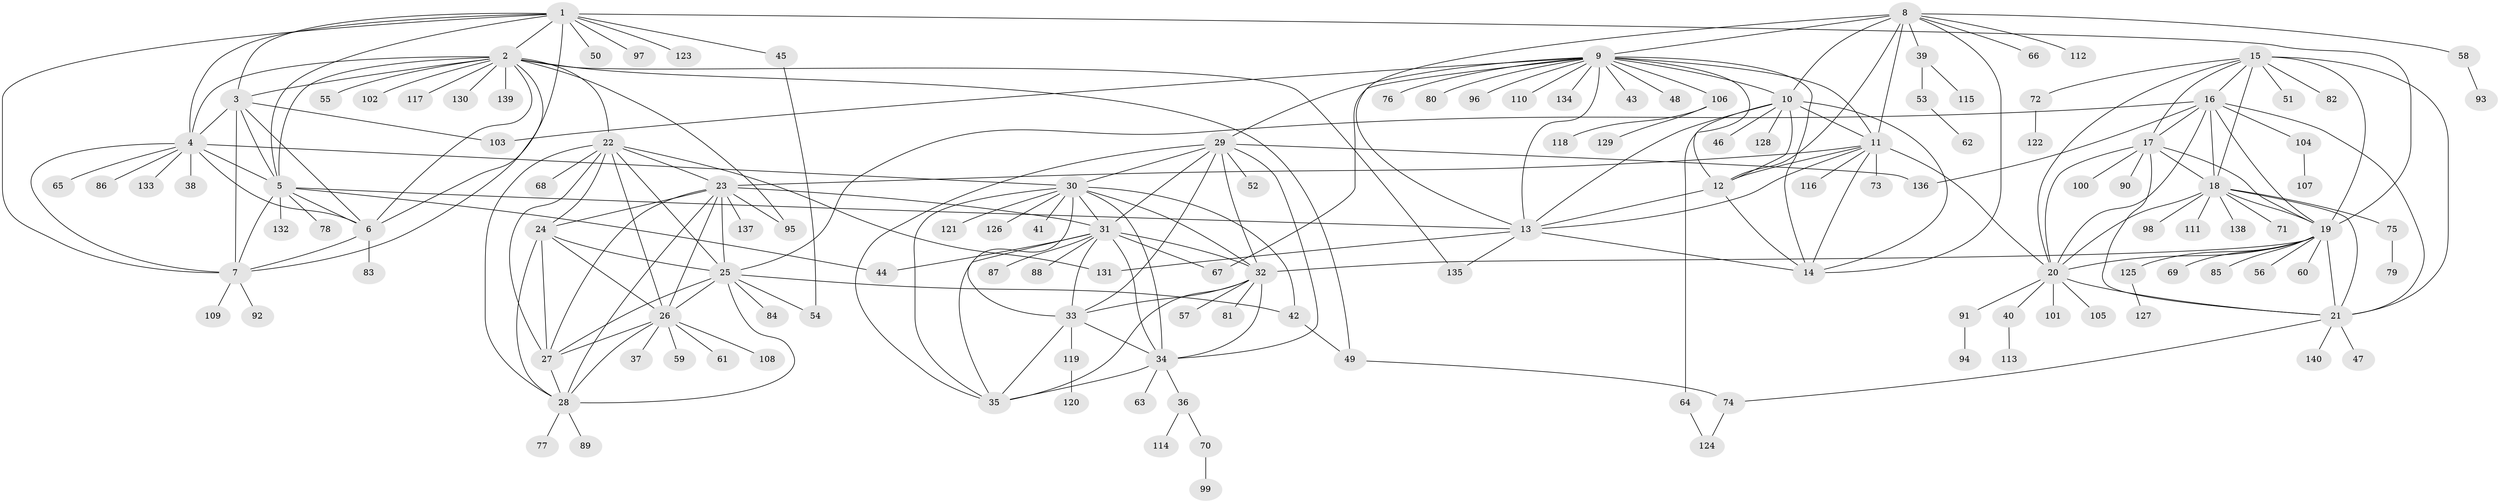 // Generated by graph-tools (version 1.1) at 2025/02/03/09/25 03:02:40]
// undirected, 140 vertices, 232 edges
graph export_dot {
graph [start="1"]
  node [color=gray90,style=filled];
  1;
  2;
  3;
  4;
  5;
  6;
  7;
  8;
  9;
  10;
  11;
  12;
  13;
  14;
  15;
  16;
  17;
  18;
  19;
  20;
  21;
  22;
  23;
  24;
  25;
  26;
  27;
  28;
  29;
  30;
  31;
  32;
  33;
  34;
  35;
  36;
  37;
  38;
  39;
  40;
  41;
  42;
  43;
  44;
  45;
  46;
  47;
  48;
  49;
  50;
  51;
  52;
  53;
  54;
  55;
  56;
  57;
  58;
  59;
  60;
  61;
  62;
  63;
  64;
  65;
  66;
  67;
  68;
  69;
  70;
  71;
  72;
  73;
  74;
  75;
  76;
  77;
  78;
  79;
  80;
  81;
  82;
  83;
  84;
  85;
  86;
  87;
  88;
  89;
  90;
  91;
  92;
  93;
  94;
  95;
  96;
  97;
  98;
  99;
  100;
  101;
  102;
  103;
  104;
  105;
  106;
  107;
  108;
  109;
  110;
  111;
  112;
  113;
  114;
  115;
  116;
  117;
  118;
  119;
  120;
  121;
  122;
  123;
  124;
  125;
  126;
  127;
  128;
  129;
  130;
  131;
  132;
  133;
  134;
  135;
  136;
  137;
  138;
  139;
  140;
  1 -- 2;
  1 -- 3;
  1 -- 4;
  1 -- 5;
  1 -- 6;
  1 -- 7;
  1 -- 19;
  1 -- 45;
  1 -- 50;
  1 -- 97;
  1 -- 123;
  2 -- 3;
  2 -- 4;
  2 -- 5;
  2 -- 6;
  2 -- 7;
  2 -- 22;
  2 -- 49;
  2 -- 55;
  2 -- 95;
  2 -- 102;
  2 -- 117;
  2 -- 130;
  2 -- 135;
  2 -- 139;
  3 -- 4;
  3 -- 5;
  3 -- 6;
  3 -- 7;
  3 -- 103;
  4 -- 5;
  4 -- 6;
  4 -- 7;
  4 -- 30;
  4 -- 38;
  4 -- 65;
  4 -- 86;
  4 -- 133;
  5 -- 6;
  5 -- 7;
  5 -- 13;
  5 -- 44;
  5 -- 78;
  5 -- 132;
  6 -- 7;
  6 -- 83;
  7 -- 92;
  7 -- 109;
  8 -- 9;
  8 -- 10;
  8 -- 11;
  8 -- 12;
  8 -- 13;
  8 -- 14;
  8 -- 39;
  8 -- 58;
  8 -- 66;
  8 -- 112;
  9 -- 10;
  9 -- 11;
  9 -- 12;
  9 -- 13;
  9 -- 14;
  9 -- 29;
  9 -- 43;
  9 -- 48;
  9 -- 67;
  9 -- 76;
  9 -- 80;
  9 -- 96;
  9 -- 103;
  9 -- 106;
  9 -- 110;
  9 -- 134;
  10 -- 11;
  10 -- 12;
  10 -- 13;
  10 -- 14;
  10 -- 46;
  10 -- 64;
  10 -- 128;
  11 -- 12;
  11 -- 13;
  11 -- 14;
  11 -- 20;
  11 -- 23;
  11 -- 73;
  11 -- 116;
  12 -- 13;
  12 -- 14;
  13 -- 14;
  13 -- 131;
  13 -- 135;
  15 -- 16;
  15 -- 17;
  15 -- 18;
  15 -- 19;
  15 -- 20;
  15 -- 21;
  15 -- 51;
  15 -- 72;
  15 -- 82;
  16 -- 17;
  16 -- 18;
  16 -- 19;
  16 -- 20;
  16 -- 21;
  16 -- 25;
  16 -- 104;
  16 -- 136;
  17 -- 18;
  17 -- 19;
  17 -- 20;
  17 -- 21;
  17 -- 90;
  17 -- 100;
  18 -- 19;
  18 -- 20;
  18 -- 21;
  18 -- 71;
  18 -- 75;
  18 -- 98;
  18 -- 111;
  18 -- 138;
  19 -- 20;
  19 -- 21;
  19 -- 32;
  19 -- 56;
  19 -- 60;
  19 -- 69;
  19 -- 85;
  19 -- 125;
  20 -- 21;
  20 -- 40;
  20 -- 91;
  20 -- 101;
  20 -- 105;
  21 -- 47;
  21 -- 74;
  21 -- 140;
  22 -- 23;
  22 -- 24;
  22 -- 25;
  22 -- 26;
  22 -- 27;
  22 -- 28;
  22 -- 68;
  22 -- 131;
  23 -- 24;
  23 -- 25;
  23 -- 26;
  23 -- 27;
  23 -- 28;
  23 -- 31;
  23 -- 95;
  23 -- 137;
  24 -- 25;
  24 -- 26;
  24 -- 27;
  24 -- 28;
  25 -- 26;
  25 -- 27;
  25 -- 28;
  25 -- 42;
  25 -- 54;
  25 -- 84;
  26 -- 27;
  26 -- 28;
  26 -- 37;
  26 -- 59;
  26 -- 61;
  26 -- 108;
  27 -- 28;
  28 -- 77;
  28 -- 89;
  29 -- 30;
  29 -- 31;
  29 -- 32;
  29 -- 33;
  29 -- 34;
  29 -- 35;
  29 -- 52;
  29 -- 136;
  30 -- 31;
  30 -- 32;
  30 -- 33;
  30 -- 34;
  30 -- 35;
  30 -- 41;
  30 -- 42;
  30 -- 121;
  30 -- 126;
  31 -- 32;
  31 -- 33;
  31 -- 34;
  31 -- 35;
  31 -- 44;
  31 -- 67;
  31 -- 87;
  31 -- 88;
  32 -- 33;
  32 -- 34;
  32 -- 35;
  32 -- 57;
  32 -- 81;
  33 -- 34;
  33 -- 35;
  33 -- 119;
  34 -- 35;
  34 -- 36;
  34 -- 63;
  36 -- 70;
  36 -- 114;
  39 -- 53;
  39 -- 115;
  40 -- 113;
  42 -- 49;
  45 -- 54;
  49 -- 74;
  53 -- 62;
  58 -- 93;
  64 -- 124;
  70 -- 99;
  72 -- 122;
  74 -- 124;
  75 -- 79;
  91 -- 94;
  104 -- 107;
  106 -- 118;
  106 -- 129;
  119 -- 120;
  125 -- 127;
}
